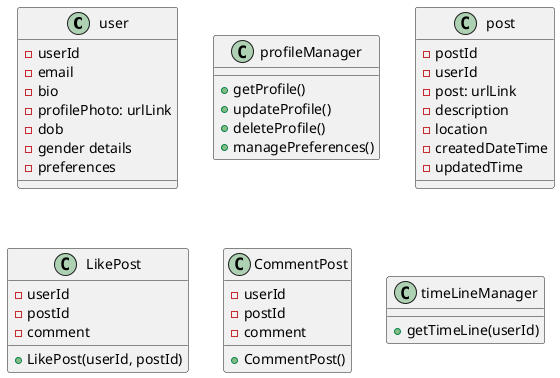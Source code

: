 Requirements
1. user management - user create a account and start using the application
2. user can post
    1. photo / video (image)
    2. with description
    3. location details
    4. use hashtags - feature scope
3. timeline/feed generation
-----------------------
 APIs

 POST /v1/post {
    file: blob
    description:
    location: (lat, long)
 }
 response : 201

 get /v1/post?offset=79
 get /v1/timeline
 {
    [posts]
 }


@startuml instagram LLD

class user {
    - userId
    - email
    - bio
    - profilePhoto: urlLink
    - dob
    - gender details
    - preferences
}

class profileManager {
    +getProfile()
    +updateProfile()
    +deleteProfile()
    +managePreferences()
}

class post {
    - postId
    - userId
    - post: urlLink
    - description
    - location
    - createdDateTime
    - updatedTime
}

class LikePost {
    - userId
    - postId
    - comment
    + LikePost(userId, postId)
}

class CommentPost {
    - userId
    - postId
    - comment
    + CommentPost()
}

class timeLineManager {
    + getTimeLine(userId)
}

@enduml